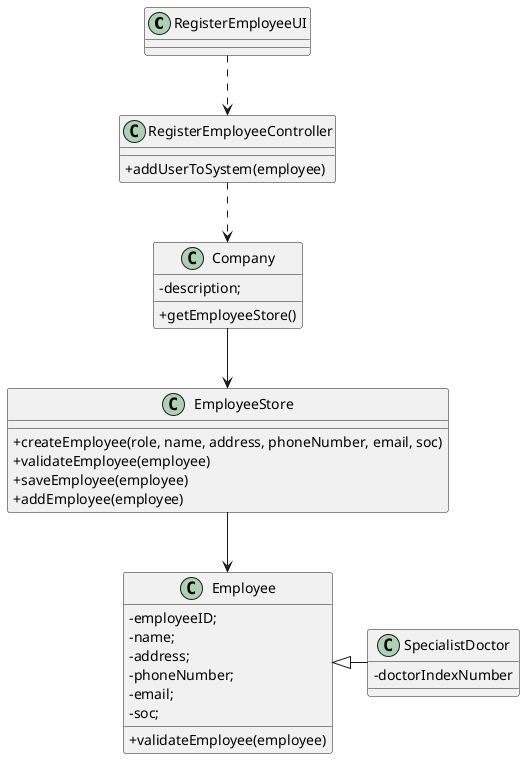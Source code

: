 @startuml
skinparam classAttributeIconSize 0

class RegisterEmployeeUI
{
}

class RegisterEmployeeController
{
    +addUserToSystem(employee)
}

class Employee
{
	-employeeID;
	-name;
	-address;
	-phoneNumber;
	-email;
	-soc;
    +validateEmployee(employee)
}

class Company{
    -description;
    +getEmployeeStore()
}

class EmployeeStore{
    +createEmployee(role, name, address, phoneNumber, email, soc)
    +validateEmployee(employee)
    +saveEmployee(employee)
    +addEmployee(employee)
}

class SpecialistDoctor{
    -doctorIndexNumber
}

RegisterEmployeeUI ..> RegisterEmployeeController
RegisterEmployeeController ..> Company
Company --> EmployeeStore
EmployeeStore --> Employee
SpecialistDoctor -left-|> Employee

@enduml

